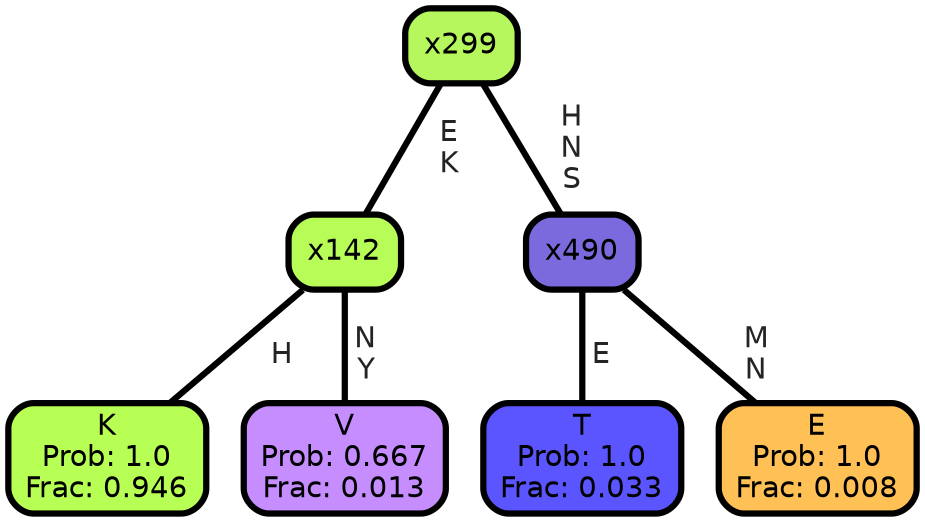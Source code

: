 graph Tree {
node [shape=box, style="filled, rounded",color="black",penwidth="3",fontcolor="black",                 fontname=helvetica] ;
graph [ranksep="0 equally", splines=straight,                 bgcolor=transparent, dpi=200] ;
edge [fontname=helvetica, fontweight=bold,fontcolor=grey14,color=black] ;
0 [label="K
Prob: 1.0
Frac: 0.946", fillcolor="#b8ff55"] ;
1 [label="x142", fillcolor="#b8fd57"] ;
2 [label="V
Prob: 0.667
Frac: 0.013", fillcolor="#c68dff"] ;
3 [label="x299", fillcolor="#b5f75c"] ;
4 [label="T
Prob: 1.0
Frac: 0.033", fillcolor="#5a55ff"] ;
5 [label="x490", fillcolor="#7b6add"] ;
6 [label="E
Prob: 1.0
Frac: 0.008", fillcolor="#ffc155"] ;
1 -- 0 [label=" H",penwidth=3] ;
1 -- 2 [label=" N\n Y",penwidth=3] ;
3 -- 1 [label=" E\n K",penwidth=3] ;
3 -- 5 [label=" H\n N\n S",penwidth=3] ;
5 -- 4 [label=" E",penwidth=3] ;
5 -- 6 [label=" M\n N",penwidth=3] ;
{rank = same;}}